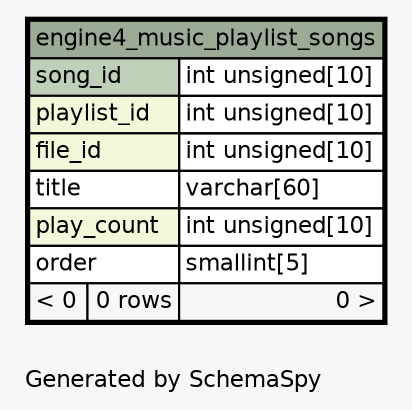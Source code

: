 // dot 2.38.0 on Windows 10 10.0
// SchemaSpy rev 590
digraph "oneDegreeRelationshipsDiagram" {
  graph [
    rankdir="RL"
    bgcolor="#f7f7f7"
    label="\nGenerated by SchemaSpy"
    labeljust="l"
    nodesep="0.18"
    ranksep="0.46"
    fontname="Helvetica"
    fontsize="11"
  ];
  node [
    fontname="Helvetica"
    fontsize="11"
    shape="plaintext"
  ];
  edge [
    arrowsize="0.8"
  ];
  "engine4_music_playlist_songs" [
    label=<
    <TABLE BORDER="2" CELLBORDER="1" CELLSPACING="0" BGCOLOR="#ffffff">
      <TR><TD COLSPAN="3" BGCOLOR="#9bab96" ALIGN="CENTER">engine4_music_playlist_songs</TD></TR>
      <TR><TD PORT="song_id" COLSPAN="2" BGCOLOR="#bed1b8" ALIGN="LEFT">song_id</TD><TD PORT="song_id.type" ALIGN="LEFT">int unsigned[10]</TD></TR>
      <TR><TD PORT="playlist_id" COLSPAN="2" BGCOLOR="#f4f7da" ALIGN="LEFT">playlist_id</TD><TD PORT="playlist_id.type" ALIGN="LEFT">int unsigned[10]</TD></TR>
      <TR><TD PORT="file_id" COLSPAN="2" BGCOLOR="#f4f7da" ALIGN="LEFT">file_id</TD><TD PORT="file_id.type" ALIGN="LEFT">int unsigned[10]</TD></TR>
      <TR><TD PORT="title" COLSPAN="2" ALIGN="LEFT">title</TD><TD PORT="title.type" ALIGN="LEFT">varchar[60]</TD></TR>
      <TR><TD PORT="play_count" COLSPAN="2" BGCOLOR="#f4f7da" ALIGN="LEFT">play_count</TD><TD PORT="play_count.type" ALIGN="LEFT">int unsigned[10]</TD></TR>
      <TR><TD PORT="order" COLSPAN="2" ALIGN="LEFT">order</TD><TD PORT="order.type" ALIGN="LEFT">smallint[5]</TD></TR>
      <TR><TD ALIGN="LEFT" BGCOLOR="#f7f7f7">&lt; 0</TD><TD ALIGN="RIGHT" BGCOLOR="#f7f7f7">0 rows</TD><TD ALIGN="RIGHT" BGCOLOR="#f7f7f7">0 &gt;</TD></TR>
    </TABLE>>
    URL="engine4_music_playlist_songs.html"
    tooltip="engine4_music_playlist_songs"
  ];
}
